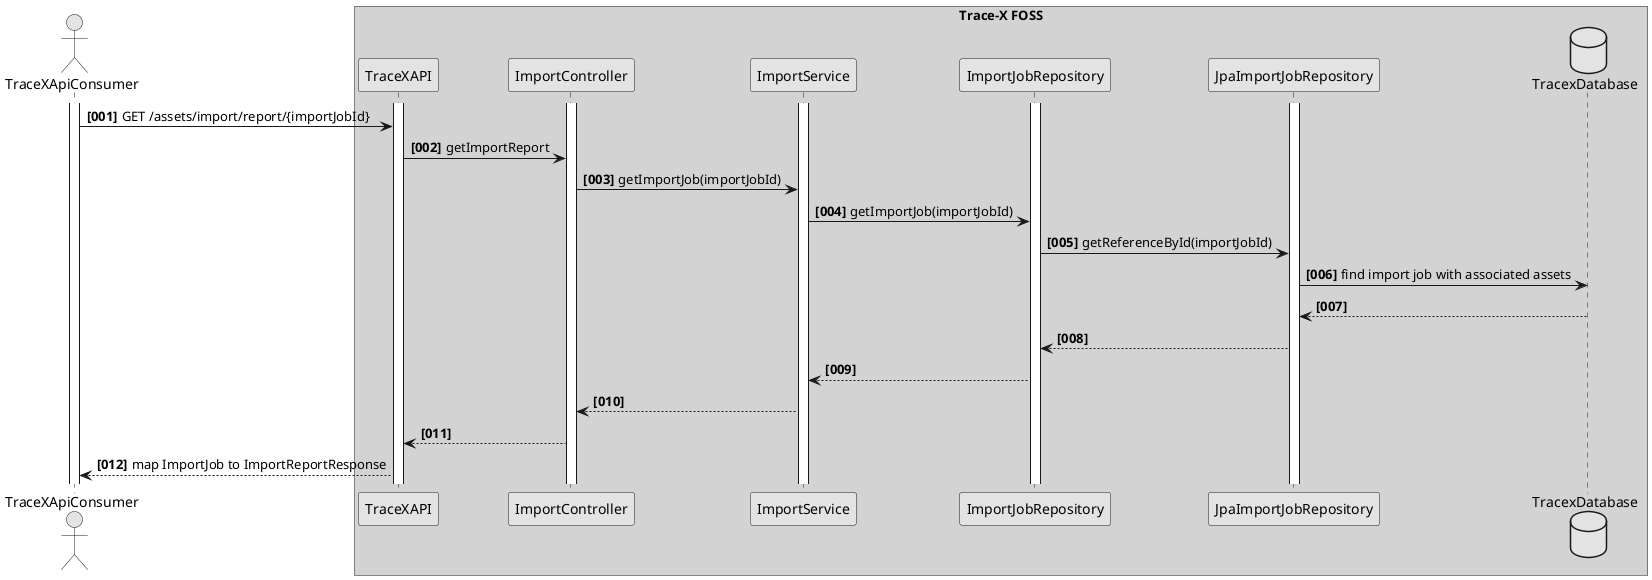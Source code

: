 @startuml
skinparam monochrome true
skinparam shadowing false
autonumber "<b>[000]"

actor TraceXApiConsumer
activate TraceXApiConsumer

box "Trace-X FOSS" #LightGrey
participant TraceXAPI
activate TraceXAPI
participant ImportController
activate ImportController
participant ImportService
activate ImportService
participant ImportJobRepository
activate ImportJobRepository
participant JpaImportJobRepository
activate JpaImportJobRepository
database TracexDatabase

TraceXApiConsumer -> TraceXAPI : GET /assets/import/report/{importJobId}
TraceXAPI -> ImportController :  getImportReport
ImportController -> ImportService :  getImportJob(importJobId)
ImportService -> ImportJobRepository: getImportJob(importJobId)
ImportJobRepository -> JpaImportJobRepository: getReferenceById(importJobId)
JpaImportJobRepository -> TracexDatabase : find import job with associated assets

JpaImportJobRepository <-- TracexDatabase
ImportJobRepository <-- JpaImportJobRepository
ImportService <-- ImportJobRepository
ImportController <-- ImportService
TraceXAPI <-- ImportController
TraceXApiConsumer <-- TraceXAPI : map ImportJob to ImportReportResponse




@enduml
